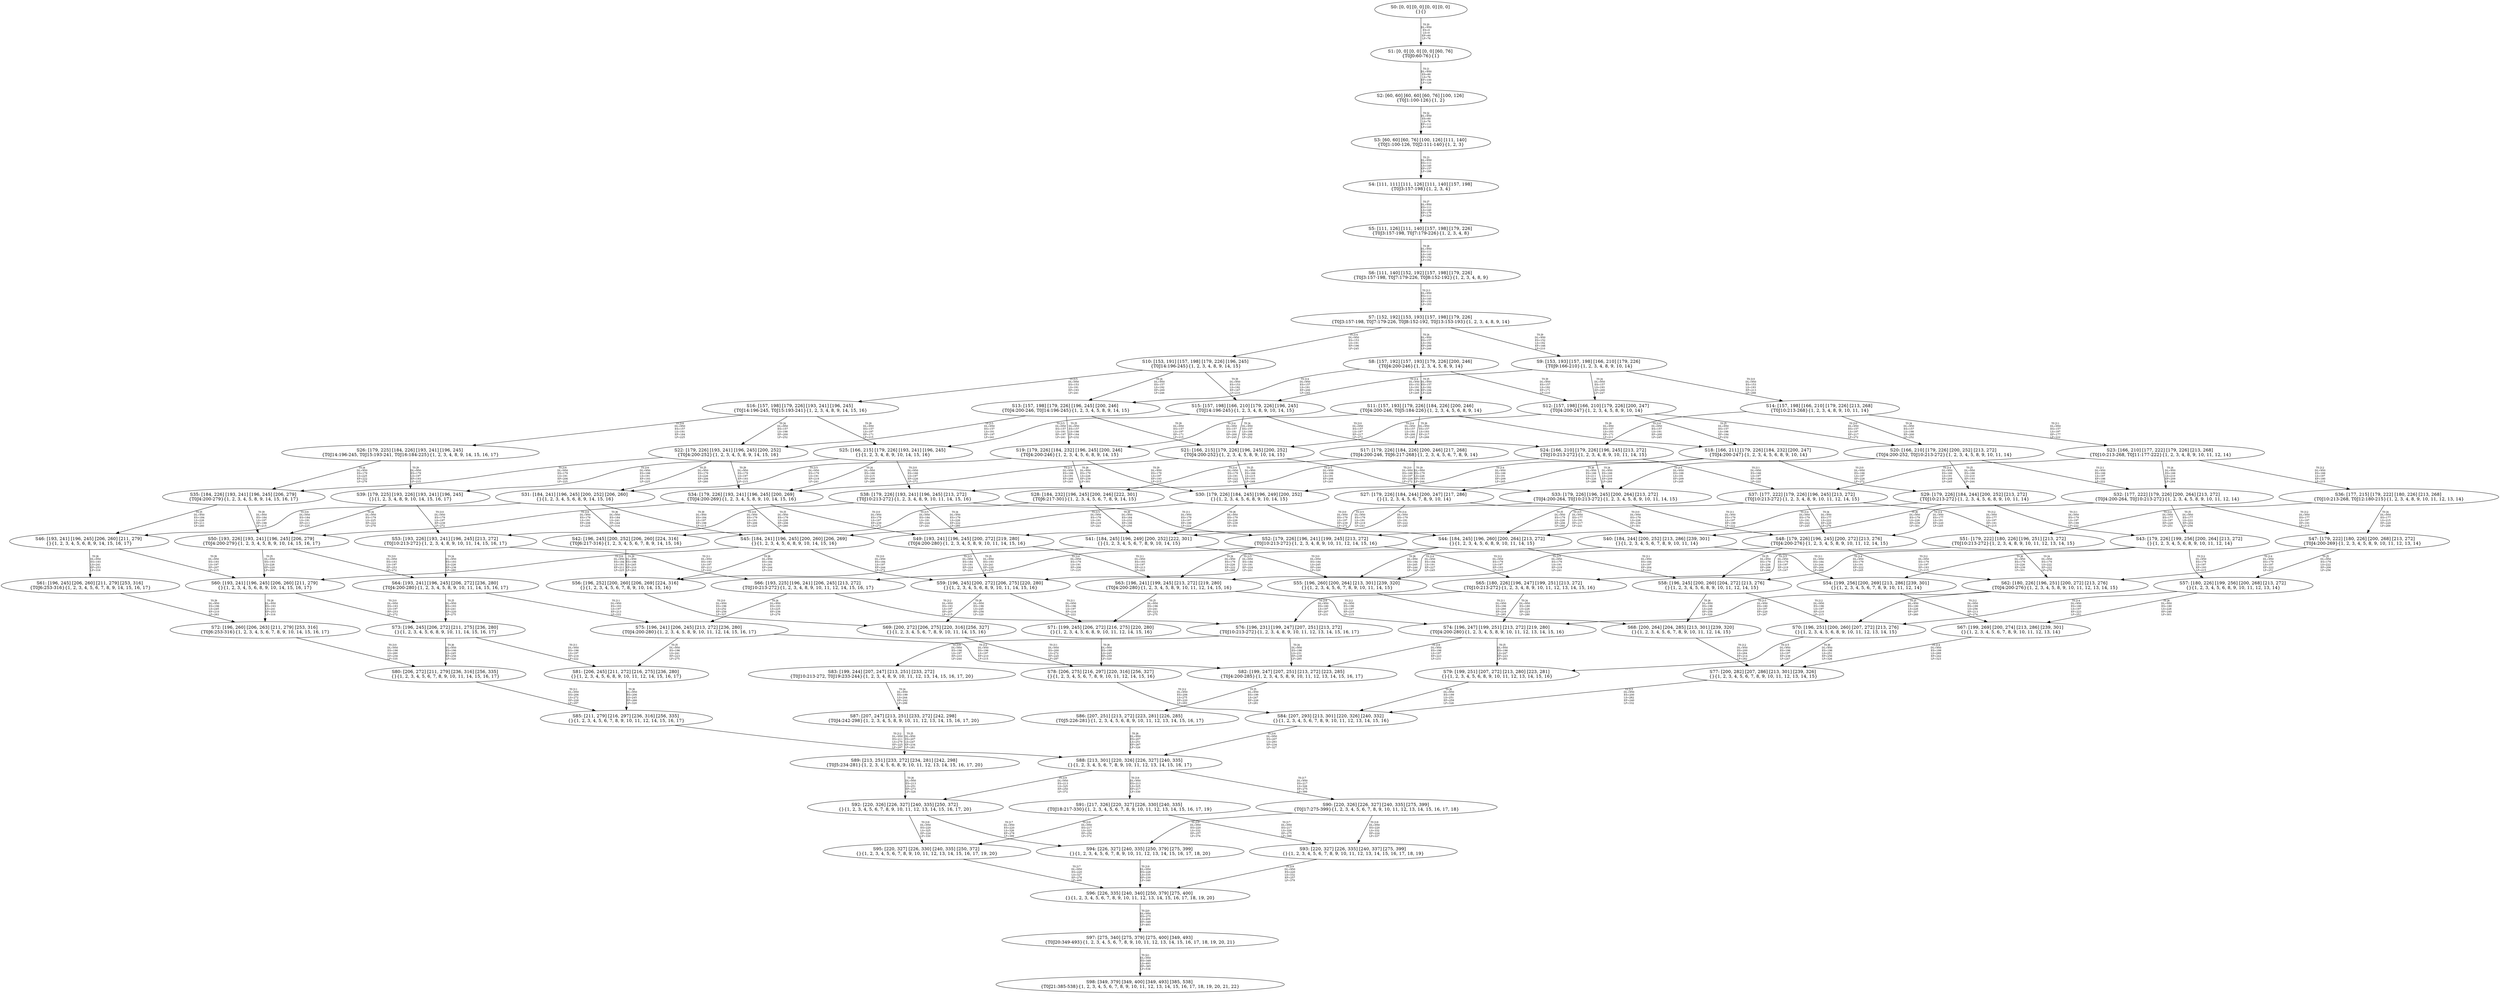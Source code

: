 digraph {
	S0[label="S0: [0, 0] [0, 0] [0, 0] [0, 0] \n{}{}"];
	S1[label="S1: [0, 0] [0, 0] [0, 0] [60, 76] \n{T0J0:60-76}{1}"];
	S2[label="S2: [60, 60] [60, 60] [60, 76] [100, 126] \n{T0J1:100-126}{1, 2}"];
	S3[label="S3: [60, 60] [60, 76] [100, 126] [111, 140] \n{T0J1:100-126, T0J2:111-140}{1, 2, 3}"];
	S4[label="S4: [111, 111] [111, 126] [111, 140] [157, 198] \n{T0J3:157-198}{1, 2, 3, 4}"];
	S5[label="S5: [111, 126] [111, 140] [157, 198] [179, 226] \n{T0J3:157-198, T0J7:179-226}{1, 2, 3, 4, 8}"];
	S6[label="S6: [111, 140] [152, 192] [157, 198] [179, 226] \n{T0J3:157-198, T0J7:179-226, T0J8:152-192}{1, 2, 3, 4, 8, 9}"];
	S7[label="S7: [152, 192] [153, 193] [157, 198] [179, 226] \n{T0J3:157-198, T0J7:179-226, T0J8:152-192, T0J13:153-193}{1, 2, 3, 4, 8, 9, 14}"];
	S8[label="S8: [157, 192] [157, 193] [179, 226] [200, 246] \n{T0J4:200-246}{1, 2, 3, 4, 5, 8, 9, 14}"];
	S9[label="S9: [153, 193] [157, 198] [166, 210] [179, 226] \n{T0J9:166-210}{1, 2, 3, 4, 8, 9, 10, 14}"];
	S10[label="S10: [153, 191] [157, 198] [179, 226] [196, 245] \n{T0J14:196-245}{1, 2, 3, 4, 8, 9, 14, 15}"];
	S11[label="S11: [157, 193] [179, 226] [184, 226] [200, 246] \n{T0J4:200-246, T0J5:184-226}{1, 2, 3, 4, 5, 6, 8, 9, 14}"];
	S12[label="S12: [157, 198] [166, 210] [179, 226] [200, 247] \n{T0J4:200-247}{1, 2, 3, 4, 5, 8, 9, 10, 14}"];
	S13[label="S13: [157, 198] [179, 226] [196, 245] [200, 246] \n{T0J4:200-246, T0J14:196-245}{1, 2, 3, 4, 5, 8, 9, 14, 15}"];
	S14[label="S14: [157, 198] [166, 210] [179, 226] [213, 268] \n{T0J10:213-268}{1, 2, 3, 4, 8, 9, 10, 11, 14}"];
	S15[label="S15: [157, 198] [166, 210] [179, 226] [196, 245] \n{T0J14:196-245}{1, 2, 3, 4, 8, 9, 10, 14, 15}"];
	S16[label="S16: [157, 198] [179, 226] [193, 241] [196, 245] \n{T0J14:196-245, T0J15:193-241}{1, 2, 3, 4, 8, 9, 14, 15, 16}"];
	S17[label="S17: [179, 226] [184, 226] [200, 246] [217, 268] \n{T0J4:200-246, T0J6:217-268}{1, 2, 3, 4, 5, 6, 7, 8, 9, 14}"];
	S18[label="S18: [166, 211] [179, 226] [184, 232] [200, 247] \n{T0J4:200-247}{1, 2, 3, 4, 5, 6, 8, 9, 10, 14}"];
	S19[label="S19: [179, 226] [184, 232] [196, 245] [200, 246] \n{T0J4:200-246}{1, 2, 3, 4, 5, 6, 8, 9, 14, 15}"];
	S20[label="S20: [166, 210] [179, 226] [200, 252] [213, 272] \n{T0J4:200-252, T0J10:213-272}{1, 2, 3, 4, 5, 8, 9, 10, 11, 14}"];
	S21[label="S21: [166, 215] [179, 226] [196, 245] [200, 252] \n{T0J4:200-252}{1, 2, 3, 4, 5, 8, 9, 10, 14, 15}"];
	S22[label="S22: [179, 226] [193, 241] [196, 245] [200, 252] \n{T0J4:200-252}{1, 2, 3, 4, 5, 8, 9, 14, 15, 16}"];
	S23[label="S23: [166, 210] [177, 222] [179, 226] [213, 268] \n{T0J10:213-268, T0J11:177-222}{1, 2, 3, 4, 8, 9, 10, 11, 12, 14}"];
	S24[label="S24: [166, 210] [179, 226] [196, 245] [213, 272] \n{T0J10:213-272}{1, 2, 3, 4, 8, 9, 10, 11, 14, 15}"];
	S25[label="S25: [166, 215] [179, 226] [193, 241] [196, 245] \n{}{1, 2, 3, 4, 8, 9, 10, 14, 15, 16}"];
	S26[label="S26: [179, 225] [184, 226] [193, 241] [196, 245] \n{T0J14:196-245, T0J15:193-241, T0J16:184-225}{1, 2, 3, 4, 8, 9, 14, 15, 16, 17}"];
	S27[label="S27: [179, 226] [184, 244] [200, 247] [217, 286] \n{}{1, 2, 3, 4, 5, 6, 7, 8, 9, 10, 14}"];
	S28[label="S28: [184, 232] [196, 245] [200, 246] [222, 301] \n{T0J6:217-301}{1, 2, 3, 4, 5, 6, 7, 8, 9, 14, 15}"];
	S29[label="S29: [179, 226] [184, 244] [200, 252] [213, 272] \n{T0J10:213-272}{1, 2, 3, 4, 5, 6, 8, 9, 10, 11, 14}"];
	S30[label="S30: [179, 226] [184, 245] [196, 249] [200, 252] \n{}{1, 2, 3, 4, 5, 6, 8, 9, 10, 14, 15}"];
	S31[label="S31: [184, 241] [196, 245] [200, 252] [206, 260] \n{}{1, 2, 3, 4, 5, 6, 8, 9, 14, 15, 16}"];
	S32[label="S32: [177, 222] [179, 226] [200, 264] [213, 272] \n{T0J4:200-264, T0J10:213-272}{1, 2, 3, 4, 5, 8, 9, 10, 11, 12, 14}"];
	S33[label="S33: [179, 226] [196, 245] [200, 264] [213, 272] \n{T0J4:200-264, T0J10:213-272}{1, 2, 3, 4, 5, 8, 9, 10, 11, 14, 15}"];
	S34[label="S34: [179, 226] [193, 241] [196, 245] [200, 269] \n{T0J4:200-269}{1, 2, 3, 4, 5, 8, 9, 10, 14, 15, 16}"];
	S35[label="S35: [184, 226] [193, 241] [196, 245] [206, 279] \n{T0J4:200-279}{1, 2, 3, 4, 5, 8, 9, 14, 15, 16, 17}"];
	S36[label="S36: [177, 215] [179, 222] [180, 226] [213, 268] \n{T0J10:213-268, T0J12:180-215}{1, 2, 3, 4, 8, 9, 10, 11, 12, 13, 14}"];
	S37[label="S37: [177, 222] [179, 226] [196, 245] [213, 272] \n{T0J10:213-272}{1, 2, 3, 4, 8, 9, 10, 11, 12, 14, 15}"];
	S38[label="S38: [179, 226] [193, 241] [196, 245] [213, 272] \n{T0J10:213-272}{1, 2, 3, 4, 8, 9, 10, 11, 14, 15, 16}"];
	S39[label="S39: [179, 225] [193, 226] [193, 241] [196, 245] \n{}{1, 2, 3, 4, 8, 9, 10, 14, 15, 16, 17}"];
	S40[label="S40: [184, 244] [200, 252] [213, 286] [239, 301] \n{}{1, 2, 3, 4, 5, 6, 7, 8, 9, 10, 11, 14}"];
	S41[label="S41: [184, 245] [196, 249] [200, 252] [222, 301] \n{}{1, 2, 3, 4, 5, 6, 7, 8, 9, 10, 14, 15}"];
	S42[label="S42: [196, 245] [200, 252] [206, 260] [224, 316] \n{T0J6:217-316}{1, 2, 3, 4, 5, 6, 7, 8, 9, 14, 15, 16}"];
	S43[label="S43: [179, 226] [199, 256] [200, 264] [213, 272] \n{}{1, 2, 3, 4, 5, 6, 8, 9, 10, 11, 12, 14}"];
	S44[label="S44: [184, 245] [196, 260] [200, 264] [213, 272] \n{}{1, 2, 3, 4, 5, 6, 8, 9, 10, 11, 14, 15}"];
	S45[label="S45: [184, 241] [196, 245] [200, 260] [206, 269] \n{}{1, 2, 3, 4, 5, 6, 8, 9, 10, 14, 15, 16}"];
	S46[label="S46: [193, 241] [196, 245] [206, 260] [211, 279] \n{}{1, 2, 3, 4, 5, 6, 8, 9, 14, 15, 16, 17}"];
	S47[label="S47: [179, 222] [180, 226] [200, 268] [213, 272] \n{T0J4:200-269}{1, 2, 3, 4, 5, 8, 9, 10, 11, 12, 13, 14}"];
	S48[label="S48: [179, 226] [196, 245] [200, 272] [213, 276] \n{T0J4:200-276}{1, 2, 3, 4, 5, 8, 9, 10, 11, 12, 14, 15}"];
	S49[label="S49: [193, 241] [196, 245] [200, 272] [219, 280] \n{T0J4:200-280}{1, 2, 3, 4, 5, 8, 9, 10, 11, 14, 15, 16}"];
	S50[label="S50: [193, 226] [193, 241] [196, 245] [206, 279] \n{T0J4:200-279}{1, 2, 3, 4, 5, 8, 9, 10, 14, 15, 16, 17}"];
	S51[label="S51: [179, 222] [180, 226] [196, 251] [213, 272] \n{T0J10:213-272}{1, 2, 3, 4, 8, 9, 10, 11, 12, 13, 14, 15}"];
	S52[label="S52: [179, 226] [196, 241] [199, 245] [213, 272] \n{T0J10:213-272}{1, 2, 3, 4, 8, 9, 10, 11, 12, 14, 15, 16}"];
	S53[label="S53: [193, 226] [193, 241] [196, 245] [213, 272] \n{T0J10:213-272}{1, 2, 3, 4, 8, 9, 10, 11, 14, 15, 16, 17}"];
	S54[label="S54: [199, 256] [200, 269] [213, 286] [239, 301] \n{}{1, 2, 3, 4, 5, 6, 7, 8, 9, 10, 11, 12, 14}"];
	S55[label="S55: [196, 260] [200, 264] [213, 301] [239, 320] \n{}{1, 2, 3, 4, 5, 6, 7, 8, 9, 10, 11, 14, 15}"];
	S56[label="S56: [196, 252] [200, 260] [206, 269] [224, 316] \n{}{1, 2, 3, 4, 5, 6, 7, 8, 9, 10, 14, 15, 16}"];
	S57[label="S57: [180, 226] [199, 256] [200, 268] [213, 272] \n{}{1, 2, 3, 4, 5, 6, 8, 9, 10, 11, 12, 13, 14}"];
	S58[label="S58: [196, 245] [200, 260] [204, 272] [213, 276] \n{}{1, 2, 3, 4, 5, 6, 8, 9, 10, 11, 12, 14, 15}"];
	S59[label="S59: [196, 245] [200, 272] [206, 275] [220, 280] \n{}{1, 2, 3, 4, 5, 6, 8, 9, 10, 11, 14, 15, 16}"];
	S60[label="S60: [193, 241] [196, 245] [206, 260] [211, 279] \n{}{1, 2, 3, 4, 5, 6, 8, 9, 10, 14, 15, 16, 17}"];
	S61[label="S61: [196, 245] [206, 260] [211, 279] [253, 316] \n{T0J6:253-316}{1, 2, 3, 4, 5, 6, 7, 8, 9, 14, 15, 16, 17}"];
	S62[label="S62: [180, 226] [196, 251] [200, 272] [213, 276] \n{T0J4:200-276}{1, 2, 3, 4, 5, 8, 9, 10, 11, 12, 13, 14, 15}"];
	S63[label="S63: [196, 241] [199, 245] [213, 272] [219, 280] \n{T0J4:200-280}{1, 2, 3, 4, 5, 8, 9, 10, 11, 12, 14, 15, 16}"];
	S64[label="S64: [193, 241] [196, 245] [206, 272] [236, 280] \n{T0J4:200-280}{1, 2, 3, 4, 5, 8, 9, 10, 11, 14, 15, 16, 17}"];
	S65[label="S65: [180, 226] [196, 247] [199, 251] [213, 272] \n{T0J10:213-272}{1, 2, 3, 4, 8, 9, 10, 11, 12, 13, 14, 15, 16}"];
	S66[label="S66: [193, 225] [196, 241] [206, 245] [213, 272] \n{T0J10:213-272}{1, 2, 3, 4, 8, 9, 10, 11, 12, 14, 15, 16, 17}"];
	S67[label="S67: [199, 269] [200, 274] [213, 286] [239, 301] \n{}{1, 2, 3, 4, 5, 6, 7, 8, 9, 10, 11, 12, 13, 14}"];
	S68[label="S68: [200, 264] [204, 285] [213, 301] [239, 320] \n{}{1, 2, 3, 4, 5, 6, 7, 8, 9, 10, 11, 12, 14, 15}"];
	S69[label="S69: [200, 272] [206, 275] [220, 316] [256, 327] \n{}{1, 2, 3, 4, 5, 6, 7, 8, 9, 10, 11, 14, 15, 16}"];
	S70[label="S70: [196, 251] [200, 260] [207, 272] [213, 276] \n{}{1, 2, 3, 4, 5, 6, 8, 9, 10, 11, 12, 13, 14, 15}"];
	S71[label="S71: [199, 245] [206, 272] [216, 275] [220, 280] \n{}{1, 2, 3, 4, 5, 6, 8, 9, 10, 11, 12, 14, 15, 16}"];
	S72[label="S72: [196, 260] [206, 263] [211, 279] [253, 316] \n{T0J6:253-316}{1, 2, 3, 4, 5, 6, 7, 8, 9, 10, 14, 15, 16, 17}"];
	S73[label="S73: [196, 245] [206, 272] [211, 275] [236, 280] \n{}{1, 2, 3, 4, 5, 6, 8, 9, 10, 11, 14, 15, 16, 17}"];
	S74[label="S74: [196, 247] [199, 251] [213, 272] [219, 280] \n{T0J4:200-280}{1, 2, 3, 4, 5, 8, 9, 10, 11, 12, 13, 14, 15, 16}"];
	S75[label="S75: [196, 241] [206, 245] [213, 272] [236, 280] \n{T0J4:200-280}{1, 2, 3, 4, 5, 8, 9, 10, 11, 12, 14, 15, 16, 17}"];
	S76[label="S76: [196, 231] [199, 247] [207, 251] [213, 272] \n{T0J10:213-272}{1, 2, 3, 4, 8, 9, 10, 11, 12, 13, 14, 15, 16, 17}"];
	S77[label="S77: [200, 282] [207, 286] [213, 301] [239, 326] \n{}{1, 2, 3, 4, 5, 6, 7, 8, 9, 10, 11, 12, 13, 14, 15}"];
	S78[label="S78: [206, 275] [216, 297] [220, 316] [256, 327] \n{}{1, 2, 3, 4, 5, 6, 7, 8, 9, 10, 11, 12, 14, 15, 16}"];
	S79[label="S79: [199, 251] [207, 272] [213, 280] [223, 281] \n{}{1, 2, 3, 4, 5, 6, 8, 9, 10, 11, 12, 13, 14, 15, 16}"];
	S80[label="S80: [206, 272] [211, 279] [236, 316] [256, 335] \n{}{1, 2, 3, 4, 5, 6, 7, 8, 9, 10, 11, 14, 15, 16, 17}"];
	S81[label="S81: [206, 245] [211, 272] [216, 275] [236, 280] \n{}{1, 2, 3, 4, 5, 6, 8, 9, 10, 11, 12, 14, 15, 16, 17}"];
	S82[label="S82: [199, 247] [207, 251] [213, 272] [223, 285] \n{T0J4:200-285}{1, 2, 3, 4, 5, 8, 9, 10, 11, 12, 13, 14, 15, 16, 17}"];
	S83[label="S83: [199, 244] [207, 247] [213, 251] [233, 272] \n{T0J10:213-272, T0J19:233-244}{1, 2, 3, 4, 8, 9, 10, 11, 12, 13, 14, 15, 16, 17, 20}"];
	S84[label="S84: [207, 293] [213, 301] [220, 326] [240, 332] \n{}{1, 2, 3, 4, 5, 6, 7, 8, 9, 10, 11, 12, 13, 14, 15, 16}"];
	S85[label="S85: [211, 279] [216, 297] [236, 316] [256, 335] \n{}{1, 2, 3, 4, 5, 6, 7, 8, 9, 10, 11, 12, 14, 15, 16, 17}"];
	S86[label="S86: [207, 251] [213, 272] [223, 281] [226, 285] \n{T0J5:226-281}{1, 2, 3, 4, 5, 6, 8, 9, 10, 11, 12, 13, 14, 15, 16, 17}"];
	S87[label="S87: [207, 247] [213, 251] [233, 272] [242, 298] \n{T0J4:242-298}{1, 2, 3, 4, 5, 8, 9, 10, 11, 12, 13, 14, 15, 16, 17, 20}"];
	S88[label="S88: [213, 301] [220, 326] [226, 327] [240, 335] \n{}{1, 2, 3, 4, 5, 6, 7, 8, 9, 10, 11, 12, 13, 14, 15, 16, 17}"];
	S89[label="S89: [213, 251] [233, 272] [234, 281] [242, 298] \n{T0J5:234-281}{1, 2, 3, 4, 5, 6, 8, 9, 10, 11, 12, 13, 14, 15, 16, 17, 20}"];
	S90[label="S90: [220, 326] [226, 327] [240, 335] [275, 399] \n{T0J17:275-399}{1, 2, 3, 4, 5, 6, 7, 8, 9, 10, 11, 12, 13, 14, 15, 16, 17, 18}"];
	S91[label="S91: [217, 326] [220, 327] [226, 330] [240, 335] \n{T0J18:217-330}{1, 2, 3, 4, 5, 6, 7, 8, 9, 10, 11, 12, 13, 14, 15, 16, 17, 19}"];
	S92[label="S92: [220, 326] [226, 327] [240, 335] [250, 372] \n{}{1, 2, 3, 4, 5, 6, 7, 8, 9, 10, 11, 12, 13, 14, 15, 16, 17, 20}"];
	S93[label="S93: [220, 327] [226, 335] [240, 337] [275, 399] \n{}{1, 2, 3, 4, 5, 6, 7, 8, 9, 10, 11, 12, 13, 14, 15, 16, 17, 18, 19}"];
	S94[label="S94: [226, 327] [240, 335] [250, 379] [275, 399] \n{}{1, 2, 3, 4, 5, 6, 7, 8, 9, 10, 11, 12, 13, 14, 15, 16, 17, 18, 20}"];
	S95[label="S95: [220, 327] [226, 330] [240, 335] [250, 372] \n{}{1, 2, 3, 4, 5, 6, 7, 8, 9, 10, 11, 12, 13, 14, 15, 16, 17, 19, 20}"];
	S96[label="S96: [226, 335] [240, 340] [250, 379] [275, 400] \n{}{1, 2, 3, 4, 5, 6, 7, 8, 9, 10, 11, 12, 13, 14, 15, 16, 17, 18, 19, 20}"];
	S97[label="S97: [275, 340] [275, 379] [275, 400] [349, 493] \n{T0J20:349-493}{1, 2, 3, 4, 5, 6, 7, 8, 9, 10, 11, 12, 13, 14, 15, 16, 17, 18, 19, 20, 21}"];
	S98[label="S98: [349, 379] [349, 400] [349, 493] [385, 538] \n{T0J21:385-538}{1, 2, 3, 4, 5, 6, 7, 8, 9, 10, 11, 12, 13, 14, 15, 16, 17, 18, 19, 20, 21, 22}"];
	S0 -> S1[label="T0 J0\nDL=950\nES=0\nLS=0\nEF=60\nLF=76",fontsize=8];
	S1 -> S2[label="T0 J1\nDL=950\nES=60\nLS=76\nEF=100\nLF=126",fontsize=8];
	S2 -> S3[label="T0 J2\nDL=950\nES=60\nLS=76\nEF=111\nLF=140",fontsize=8];
	S3 -> S4[label="T0 J3\nDL=950\nES=111\nLS=140\nEF=157\nLF=198",fontsize=8];
	S4 -> S5[label="T0 J7\nDL=950\nES=111\nLS=140\nEF=179\nLF=226",fontsize=8];
	S5 -> S6[label="T0 J8\nDL=950\nES=111\nLS=140\nEF=152\nLF=192",fontsize=8];
	S6 -> S7[label="T0 J13\nDL=950\nES=111\nLS=140\nEF=153\nLF=193",fontsize=8];
	S7 -> S8[label="T0 J4\nDL=950\nES=157\nLS=192\nEF=200\nLF=246",fontsize=8];
	S7 -> S9[label="T0 J9\nDL=950\nES=152\nLS=192\nEF=166\nLF=210",fontsize=8];
	S7 -> S10[label="T0 J14\nDL=950\nES=153\nLS=191\nEF=196\nLF=245",fontsize=8];
	S8 -> S11[label="T0 J5\nDL=950\nES=157\nLS=192\nEF=184\nLF=226",fontsize=8];
	S8 -> S12[label="T0 J9\nDL=950\nES=157\nLS=192\nEF=171\nLF=210",fontsize=8];
	S8 -> S13[label="T0 J14\nDL=950\nES=157\nLS=191\nEF=200\nLF=245",fontsize=8];
	S9 -> S12[label="T0 J4\nDL=950\nES=157\nLS=193\nEF=200\nLF=247",fontsize=8];
	S9 -> S14[label="T0 J10\nDL=950\nES=153\nLS=193\nEF=213\nLF=268",fontsize=8];
	S9 -> S15[label="T0 J14\nDL=950\nES=153\nLS=191\nEF=196\nLF=245",fontsize=8];
	S10 -> S13[label="T0 J4\nDL=950\nES=157\nLS=192\nEF=200\nLF=246",fontsize=8];
	S10 -> S15[label="T0 J9\nDL=950\nES=153\nLS=192\nEF=167\nLF=210",fontsize=8];
	S10 -> S16[label="T0 J15\nDL=950\nES=153\nLS=191\nEF=193\nLF=241",fontsize=8];
	S11 -> S17[label="T0 J6\nDL=950\nES=157\nLS=193\nEF=217\nLF=268",fontsize=8];
	S11 -> S18[label="T0 J9\nDL=950\nES=157\nLS=193\nEF=171\nLF=211",fontsize=8];
	S11 -> S19[label="T0 J14\nDL=950\nES=157\nLS=191\nEF=200\nLF=245",fontsize=8];
	S12 -> S18[label="T0 J5\nDL=950\nES=157\nLS=198\nEF=184\nLF=232",fontsize=8];
	S12 -> S20[label="T0 J10\nDL=950\nES=157\nLS=197\nEF=217\nLF=272",fontsize=8];
	S12 -> S21[label="T0 J14\nDL=950\nES=157\nLS=191\nEF=200\nLF=245",fontsize=8];
	S13 -> S19[label="T0 J5\nDL=950\nES=157\nLS=198\nEF=184\nLF=232",fontsize=8];
	S13 -> S21[label="T0 J9\nDL=950\nES=157\nLS=197\nEF=171\nLF=215",fontsize=8];
	S13 -> S22[label="T0 J15\nDL=950\nES=157\nLS=191\nEF=197\nLF=241",fontsize=8];
	S14 -> S20[label="T0 J4\nDL=950\nES=157\nLS=198\nEF=200\nLF=252",fontsize=8];
	S14 -> S23[label="T0 J11\nDL=950\nES=157\nLS=197\nEF=177\nLF=222",fontsize=8];
	S14 -> S24[label="T0 J14\nDL=950\nES=157\nLS=191\nEF=200\nLF=245",fontsize=8];
	S15 -> S21[label="T0 J4\nDL=950\nES=157\nLS=198\nEF=200\nLF=252",fontsize=8];
	S15 -> S24[label="T0 J10\nDL=950\nES=157\nLS=197\nEF=217\nLF=272",fontsize=8];
	S15 -> S25[label="T0 J15\nDL=950\nES=157\nLS=191\nEF=197\nLF=241",fontsize=8];
	S16 -> S22[label="T0 J4\nDL=950\nES=157\nLS=198\nEF=200\nLF=252",fontsize=8];
	S16 -> S25[label="T0 J9\nDL=950\nES=157\nLS=197\nEF=171\nLF=215",fontsize=8];
	S16 -> S26[label="T0 J16\nDL=950\nES=157\nLS=191\nEF=184\nLF=225",fontsize=8];
	S17 -> S27[label="T0 J9\nDL=950\nES=179\nLS=226\nEF=193\nLF=244",fontsize=8];
	S17 -> S28[label="T0 J14\nDL=950\nES=179\nLS=191\nEF=222\nLF=245",fontsize=8];
	S18 -> S27[label="T0 J6\nDL=950\nES=166\nLS=211\nEF=226\nLF=286",fontsize=8];
	S18 -> S29[label="T0 J10\nDL=950\nES=166\nLS=197\nEF=226\nLF=272",fontsize=8];
	S18 -> S30[label="T0 J14\nDL=950\nES=166\nLS=191\nEF=209\nLF=245",fontsize=8];
	S19 -> S28[label="T0 J6\nDL=950\nES=179\nLS=226\nEF=239\nLF=301",fontsize=8];
	S19 -> S30[label="T0 J9\nDL=950\nES=179\nLS=197\nEF=193\nLF=215",fontsize=8];
	S19 -> S31[label="T0 J15\nDL=950\nES=179\nLS=191\nEF=219\nLF=241",fontsize=8];
	S20 -> S29[label="T0 J5\nDL=950\nES=166\nLS=210\nEF=193\nLF=244",fontsize=8];
	S20 -> S32[label="T0 J11\nDL=950\nES=166\nLS=197\nEF=186\nLF=222",fontsize=8];
	S20 -> S33[label="T0 J14\nDL=950\nES=166\nLS=191\nEF=209\nLF=245",fontsize=8];
	S21 -> S30[label="T0 J5\nDL=950\nES=166\nLS=215\nEF=193\nLF=249",fontsize=8];
	S21 -> S33[label="T0 J10\nDL=950\nES=166\nLS=197\nEF=226\nLF=272",fontsize=8];
	S21 -> S34[label="T0 J15\nDL=950\nES=166\nLS=191\nEF=206\nLF=241",fontsize=8];
	S22 -> S31[label="T0 J5\nDL=950\nES=179\nLS=226\nEF=206\nLF=260",fontsize=8];
	S22 -> S34[label="T0 J9\nDL=950\nES=179\nLS=197\nEF=193\nLF=215",fontsize=8];
	S22 -> S35[label="T0 J16\nDL=950\nES=179\nLS=191\nEF=206\nLF=225",fontsize=8];
	S23 -> S32[label="T0 J4\nDL=950\nES=166\nLS=210\nEF=209\nLF=264",fontsize=8];
	S23 -> S36[label="T0 J12\nDL=950\nES=166\nLS=197\nEF=180\nLF=215",fontsize=8];
	S23 -> S37[label="T0 J14\nDL=950\nES=166\nLS=191\nEF=209\nLF=245",fontsize=8];
	S24 -> S33[label="T0 J4\nDL=950\nES=166\nLS=210\nEF=209\nLF=264",fontsize=8];
	S24 -> S37[label="T0 J11\nDL=950\nES=166\nLS=197\nEF=186\nLF=222",fontsize=8];
	S24 -> S38[label="T0 J15\nDL=950\nES=166\nLS=191\nEF=206\nLF=241",fontsize=8];
	S25 -> S34[label="T0 J4\nDL=950\nES=166\nLS=215\nEF=209\nLF=269",fontsize=8];
	S25 -> S38[label="T0 J10\nDL=950\nES=166\nLS=197\nEF=226\nLF=272",fontsize=8];
	S25 -> S39[label="T0 J16\nDL=950\nES=166\nLS=191\nEF=193\nLF=225",fontsize=8];
	S26 -> S35[label="T0 J4\nDL=950\nES=179\nLS=225\nEF=222\nLF=279",fontsize=8];
	S26 -> S39[label="T0 J9\nDL=950\nES=179\nLS=197\nEF=193\nLF=215",fontsize=8];
	S27 -> S40[label="T0 J10\nDL=950\nES=179\nLS=226\nEF=239\nLF=301",fontsize=8];
	S27 -> S41[label="T0 J14\nDL=950\nES=179\nLS=191\nEF=222\nLF=245",fontsize=8];
	S28 -> S41[label="T0 J9\nDL=950\nES=184\nLS=232\nEF=198\nLF=250",fontsize=8];
	S28 -> S42[label="T0 J15\nDL=950\nES=184\nLS=191\nEF=224\nLF=241",fontsize=8];
	S29 -> S40[label="T0 J6\nDL=950\nES=179\nLS=226\nEF=239\nLF=301",fontsize=8];
	S29 -> S43[label="T0 J11\nDL=950\nES=179\nLS=197\nEF=199\nLF=222",fontsize=8];
	S29 -> S44[label="T0 J14\nDL=950\nES=179\nLS=191\nEF=222\nLF=245",fontsize=8];
	S30 -> S41[label="T0 J6\nDL=950\nES=179\nLS=226\nEF=239\nLF=301",fontsize=8];
	S30 -> S44[label="T0 J10\nDL=950\nES=179\nLS=197\nEF=239\nLF=272",fontsize=8];
	S30 -> S45[label="T0 J15\nDL=950\nES=179\nLS=191\nEF=219\nLF=241",fontsize=8];
	S31 -> S42[label="T0 J6\nDL=950\nES=184\nLS=241\nEF=244\nLF=316",fontsize=8];
	S31 -> S45[label="T0 J9\nDL=950\nES=184\nLS=197\nEF=198\nLF=215",fontsize=8];
	S31 -> S46[label="T0 J16\nDL=950\nES=184\nLS=191\nEF=211\nLF=225",fontsize=8];
	S32 -> S43[label="T0 J5\nDL=950\nES=177\nLS=222\nEF=204\nLF=256",fontsize=8];
	S32 -> S47[label="T0 J12\nDL=950\nES=177\nLS=197\nEF=191\nLF=215",fontsize=8];
	S32 -> S48[label="T0 J14\nDL=950\nES=177\nLS=191\nEF=220\nLF=245",fontsize=8];
	S33 -> S44[label="T0 J5\nDL=950\nES=179\nLS=226\nEF=206\nLF=260",fontsize=8];
	S33 -> S48[label="T0 J11\nDL=950\nES=179\nLS=197\nEF=199\nLF=222",fontsize=8];
	S33 -> S49[label="T0 J15\nDL=950\nES=179\nLS=191\nEF=219\nLF=241",fontsize=8];
	S34 -> S45[label="T0 J5\nDL=950\nES=179\nLS=226\nEF=206\nLF=260",fontsize=8];
	S34 -> S49[label="T0 J10\nDL=950\nES=179\nLS=197\nEF=239\nLF=272",fontsize=8];
	S34 -> S50[label="T0 J16\nDL=950\nES=179\nLS=191\nEF=206\nLF=225",fontsize=8];
	S35 -> S46[label="T0 J5\nDL=950\nES=184\nLS=226\nEF=211\nLF=260",fontsize=8];
	S35 -> S50[label="T0 J9\nDL=950\nES=184\nLS=197\nEF=198\nLF=215",fontsize=8];
	S36 -> S47[label="T0 J4\nDL=950\nES=177\nLS=215\nEF=220\nLF=269",fontsize=8];
	S36 -> S51[label="T0 J14\nDL=950\nES=177\nLS=197\nEF=220\nLF=251",fontsize=8];
	S37 -> S48[label="T0 J4\nDL=950\nES=177\nLS=222\nEF=220\nLF=276",fontsize=8];
	S37 -> S51[label="T0 J12\nDL=950\nES=177\nLS=197\nEF=191\nLF=215",fontsize=8];
	S37 -> S52[label="T0 J15\nDL=950\nES=177\nLS=191\nEF=217\nLF=241",fontsize=8];
	S38 -> S49[label="T0 J4\nDL=950\nES=179\nLS=226\nEF=222\nLF=280",fontsize=8];
	S38 -> S52[label="T0 J11\nDL=950\nES=179\nLS=197\nEF=199\nLF=222",fontsize=8];
	S38 -> S53[label="T0 J16\nDL=950\nES=179\nLS=191\nEF=206\nLF=225",fontsize=8];
	S39 -> S50[label="T0 J4\nDL=950\nES=179\nLS=225\nEF=222\nLF=279",fontsize=8];
	S39 -> S53[label="T0 J10\nDL=950\nES=179\nLS=197\nEF=239\nLF=272",fontsize=8];
	S40 -> S54[label="T0 J11\nDL=950\nES=184\nLS=244\nEF=204\nLF=269",fontsize=8];
	S40 -> S55[label="T0 J14\nDL=950\nES=184\nLS=191\nEF=227\nLF=245",fontsize=8];
	S41 -> S55[label="T0 J10\nDL=950\nES=184\nLS=245\nEF=244\nLF=320",fontsize=8];
	S41 -> S56[label="T0 J15\nDL=950\nES=184\nLS=191\nEF=224\nLF=241",fontsize=8];
	S42 -> S56[label="T0 J9\nDL=950\nES=196\nLS=245\nEF=210\nLF=263",fontsize=8];
	S43 -> S54[label="T0 J6\nDL=950\nES=179\nLS=226\nEF=239\nLF=301",fontsize=8];
	S43 -> S57[label="T0 J12\nDL=950\nES=179\nLS=197\nEF=193\nLF=215",fontsize=8];
	S43 -> S58[label="T0 J14\nDL=950\nES=179\nLS=191\nEF=222\nLF=245",fontsize=8];
	S44 -> S55[label="T0 J6\nDL=950\nES=184\nLS=245\nEF=244\nLF=320",fontsize=8];
	S44 -> S58[label="T0 J11\nDL=950\nES=184\nLS=197\nEF=204\nLF=222",fontsize=8];
	S44 -> S59[label="T0 J15\nDL=950\nES=184\nLS=191\nEF=224\nLF=241",fontsize=8];
	S45 -> S56[label="T0 J6\nDL=950\nES=184\nLS=241\nEF=244\nLF=316",fontsize=8];
	S45 -> S59[label="T0 J10\nDL=950\nES=184\nLS=197\nEF=244\nLF=272",fontsize=8];
	S45 -> S60[label="T0 J16\nDL=950\nES=184\nLS=191\nEF=211\nLF=225",fontsize=8];
	S46 -> S61[label="T0 J6\nDL=950\nES=193\nLS=241\nEF=253\nLF=316",fontsize=8];
	S46 -> S60[label="T0 J9\nDL=950\nES=193\nLS=197\nEF=207\nLF=215",fontsize=8];
	S47 -> S57[label="T0 J5\nDL=950\nES=179\nLS=222\nEF=206\nLF=256",fontsize=8];
	S47 -> S62[label="T0 J14\nDL=950\nES=179\nLS=197\nEF=222\nLF=251",fontsize=8];
	S48 -> S58[label="T0 J5\nDL=950\nES=179\nLS=226\nEF=206\nLF=260",fontsize=8];
	S48 -> S62[label="T0 J12\nDL=950\nES=179\nLS=197\nEF=193\nLF=215",fontsize=8];
	S48 -> S63[label="T0 J15\nDL=950\nES=179\nLS=191\nEF=219\nLF=241",fontsize=8];
	S49 -> S59[label="T0 J5\nDL=950\nES=193\nLS=241\nEF=220\nLF=275",fontsize=8];
	S49 -> S63[label="T0 J11\nDL=950\nES=193\nLS=197\nEF=213\nLF=222",fontsize=8];
	S50 -> S60[label="T0 J5\nDL=950\nES=193\nLS=226\nEF=220\nLF=260",fontsize=8];
	S50 -> S64[label="T0 J10\nDL=950\nES=193\nLS=197\nEF=253\nLF=272",fontsize=8];
	S51 -> S62[label="T0 J4\nDL=950\nES=179\nLS=222\nEF=222\nLF=276",fontsize=8];
	S51 -> S65[label="T0 J15\nDL=950\nES=179\nLS=197\nEF=219\nLF=247",fontsize=8];
	S52 -> S63[label="T0 J4\nDL=950\nES=179\nLS=226\nEF=222\nLF=280",fontsize=8];
	S52 -> S65[label="T0 J12\nDL=950\nES=179\nLS=197\nEF=193\nLF=215",fontsize=8];
	S52 -> S66[label="T0 J16\nDL=950\nES=179\nLS=191\nEF=206\nLF=225",fontsize=8];
	S53 -> S64[label="T0 J4\nDL=950\nES=193\nLS=226\nEF=236\nLF=280",fontsize=8];
	S53 -> S66[label="T0 J11\nDL=950\nES=193\nLS=197\nEF=213\nLF=222",fontsize=8];
	S54 -> S67[label="T0 J12\nDL=950\nES=199\nLS=256\nEF=213\nLF=274",fontsize=8];
	S55 -> S68[label="T0 J11\nDL=950\nES=196\nLS=260\nEF=216\nLF=285",fontsize=8];
	S56 -> S69[label="T0 J10\nDL=950\nES=196\nLS=252\nEF=256\nLF=327",fontsize=8];
	S57 -> S67[label="T0 J6\nDL=950\nES=180\nLS=226\nEF=240\nLF=301",fontsize=8];
	S57 -> S70[label="T0 J14\nDL=950\nES=180\nLS=197\nEF=223\nLF=251",fontsize=8];
	S58 -> S68[label="T0 J6\nDL=950\nES=196\nLS=245\nEF=256\nLF=320",fontsize=8];
	S58 -> S70[label="T0 J12\nDL=950\nES=196\nLS=197\nEF=210\nLF=215",fontsize=8];
	S59 -> S69[label="T0 J6\nDL=950\nES=196\nLS=245\nEF=256\nLF=320",fontsize=8];
	S59 -> S71[label="T0 J11\nDL=950\nES=196\nLS=197\nEF=216\nLF=222",fontsize=8];
	S60 -> S72[label="T0 J6\nDL=950\nES=193\nLS=241\nEF=253\nLF=316",fontsize=8];
	S60 -> S73[label="T0 J10\nDL=950\nES=193\nLS=197\nEF=253\nLF=272",fontsize=8];
	S61 -> S72[label="T0 J9\nDL=950\nES=196\nLS=245\nEF=210\nLF=263",fontsize=8];
	S62 -> S70[label="T0 J5\nDL=950\nES=180\nLS=226\nEF=207\nLF=260",fontsize=8];
	S62 -> S74[label="T0 J15\nDL=950\nES=180\nLS=197\nEF=220\nLF=247",fontsize=8];
	S63 -> S71[label="T0 J5\nDL=950\nES=196\nLS=241\nEF=223\nLF=275",fontsize=8];
	S63 -> S74[label="T0 J12\nDL=950\nES=196\nLS=197\nEF=210\nLF=215",fontsize=8];
	S64 -> S73[label="T0 J5\nDL=950\nES=193\nLS=241\nEF=220\nLF=275",fontsize=8];
	S64 -> S75[label="T0 J11\nDL=950\nES=193\nLS=197\nEF=213\nLF=222",fontsize=8];
	S65 -> S74[label="T0 J4\nDL=950\nES=180\nLS=226\nEF=223\nLF=280",fontsize=8];
	S65 -> S76[label="T0 J16\nDL=950\nES=180\nLS=197\nEF=207\nLF=231",fontsize=8];
	S66 -> S75[label="T0 J4\nDL=950\nES=193\nLS=225\nEF=236\nLF=279",fontsize=8];
	S66 -> S76[label="T0 J12\nDL=950\nES=193\nLS=197\nEF=207\nLF=215",fontsize=8];
	S67 -> S77[label="T0 J14\nDL=950\nES=199\nLS=269\nEF=242\nLF=323",fontsize=8];
	S68 -> S77[label="T0 J12\nDL=950\nES=200\nLS=264\nEF=214\nLF=282",fontsize=8];
	S69 -> S78[label="T0 J11\nDL=950\nES=200\nLS=272\nEF=220\nLF=297",fontsize=8];
	S70 -> S77[label="T0 J6\nDL=950\nES=196\nLS=251\nEF=256\nLF=326",fontsize=8];
	S70 -> S79[label="T0 J15\nDL=950\nES=196\nLS=197\nEF=236\nLF=247",fontsize=8];
	S71 -> S78[label="T0 J6\nDL=950\nES=199\nLS=245\nEF=259\nLF=320",fontsize=8];
	S72 -> S80[label="T0 J10\nDL=950\nES=196\nLS=260\nEF=256\nLF=335",fontsize=8];
	S73 -> S80[label="T0 J6\nDL=950\nES=196\nLS=245\nEF=256\nLF=320",fontsize=8];
	S73 -> S81[label="T0 J11\nDL=950\nES=196\nLS=197\nEF=216\nLF=222",fontsize=8];
	S74 -> S79[label="T0 J5\nDL=950\nES=196\nLS=247\nEF=223\nLF=281",fontsize=8];
	S74 -> S82[label="T0 J16\nDL=950\nES=196\nLS=197\nEF=223\nLF=231",fontsize=8];
	S75 -> S81[label="T0 J5\nDL=950\nES=196\nLS=241\nEF=223\nLF=275",fontsize=8];
	S75 -> S82[label="T0 J12\nDL=950\nES=196\nLS=197\nEF=210\nLF=215",fontsize=8];
	S76 -> S82[label="T0 J4\nDL=950\nES=196\nLS=231\nEF=239\nLF=285",fontsize=8];
	S76 -> S83[label="T0 J19\nDL=950\nES=196\nLS=197\nEF=233\nLF=244",fontsize=8];
	S77 -> S84[label="T0 J15\nDL=950\nES=200\nLS=282\nEF=240\nLF=332",fontsize=8];
	S78 -> S84[label="T0 J12\nDL=950\nES=206\nLS=275\nEF=220\nLF=293",fontsize=8];
	S79 -> S84[label="T0 J6\nDL=950\nES=199\nLS=251\nEF=259\nLF=326",fontsize=8];
	S80 -> S85[label="T0 J11\nDL=950\nES=206\nLS=272\nEF=226\nLF=297",fontsize=8];
	S81 -> S85[label="T0 J6\nDL=950\nES=206\nLS=245\nEF=266\nLF=320",fontsize=8];
	S82 -> S86[label="T0 J5\nDL=950\nES=199\nLS=247\nEF=226\nLF=281",fontsize=8];
	S83 -> S87[label="T0 J4\nDL=950\nES=199\nLS=244\nEF=242\nLF=298",fontsize=8];
	S84 -> S88[label="T0 J16\nDL=950\nES=207\nLS=293\nEF=234\nLF=327",fontsize=8];
	S85 -> S88[label="T0 J12\nDL=950\nES=211\nLS=279\nEF=225\nLF=297",fontsize=8];
	S86 -> S88[label="T0 J6\nDL=950\nES=207\nLS=251\nEF=267\nLF=326",fontsize=8];
	S87 -> S89[label="T0 J5\nDL=950\nES=207\nLS=247\nEF=234\nLF=281",fontsize=8];
	S88 -> S90[label="T0 J17\nDL=950\nES=217\nLS=326\nEF=275\nLF=399",fontsize=8];
	S88 -> S91[label="T0 J18\nDL=950\nES=213\nLS=325\nEF=217\nLF=330",fontsize=8];
	S88 -> S92[label="T0 J19\nDL=950\nES=213\nLS=325\nEF=250\nLF=372",fontsize=8];
	S89 -> S92[label="T0 J6\nDL=950\nES=213\nLS=251\nEF=273\nLF=326",fontsize=8];
	S90 -> S93[label="T0 J18\nDL=950\nES=220\nLS=332\nEF=224\nLF=337",fontsize=8];
	S90 -> S94[label="T0 J19\nDL=950\nES=220\nLS=332\nEF=257\nLF=379",fontsize=8];
	S91 -> S93[label="T0 J17\nDL=950\nES=217\nLS=326\nEF=275\nLF=399",fontsize=8];
	S91 -> S95[label="T0 J19\nDL=950\nES=217\nLS=325\nEF=254\nLF=372",fontsize=8];
	S92 -> S94[label="T0 J17\nDL=950\nES=220\nLS=326\nEF=278\nLF=399",fontsize=8];
	S92 -> S95[label="T0 J18\nDL=950\nES=220\nLS=325\nEF=224\nLF=330",fontsize=8];
	S93 -> S96[label="T0 J19\nDL=950\nES=220\nLS=332\nEF=257\nLF=379",fontsize=8];
	S94 -> S96[label="T0 J18\nDL=950\nES=226\nLS=335\nEF=230\nLF=340",fontsize=8];
	S95 -> S96[label="T0 J17\nDL=950\nES=220\nLS=327\nEF=278\nLF=400",fontsize=8];
	S96 -> S97[label="T0 J20\nDL=950\nES=275\nLS=400\nEF=349\nLF=493",fontsize=8];
	S97 -> S98[label="T0 J21\nDL=950\nES=349\nLS=493\nEF=385\nLF=538",fontsize=8];
}
